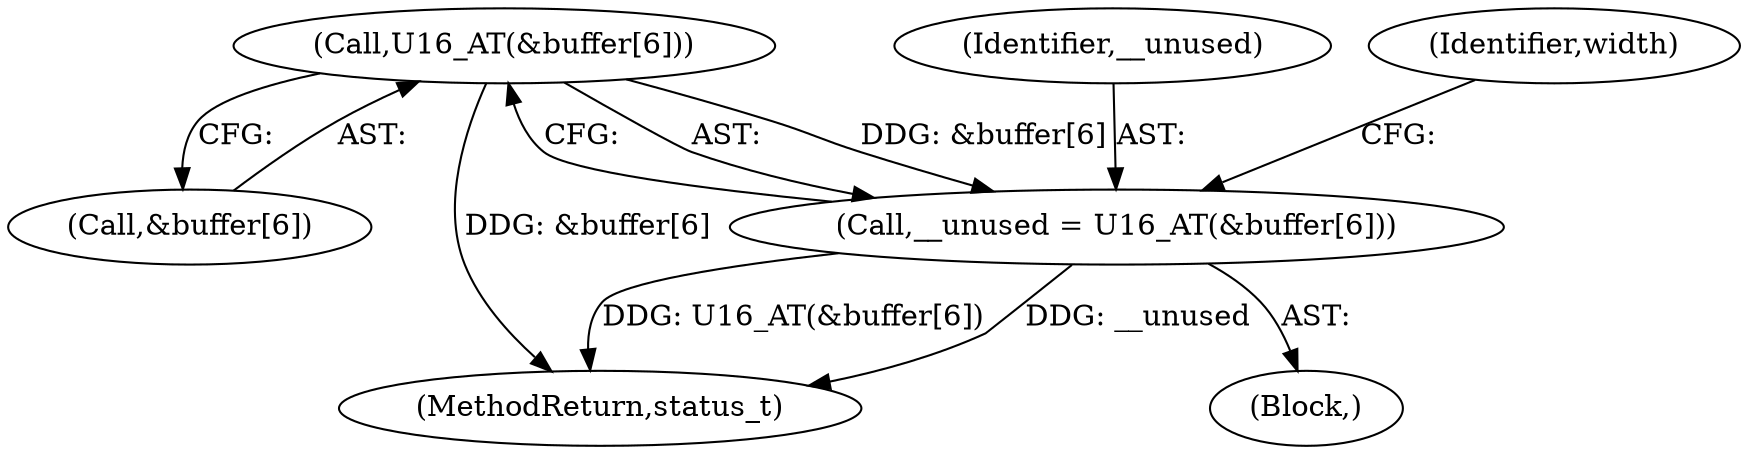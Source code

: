 digraph "0_Android_8a3a2f6ea7defe1a81bb32b3c9f3537f84749b9d@array" {
"1002041" [label="(Call,U16_AT(&buffer[6]))"];
"1002039" [label="(Call,__unused = U16_AT(&buffer[6]))"];
"1002040" [label="(Identifier,__unused)"];
"1002048" [label="(Identifier,width)"];
"1002041" [label="(Call,U16_AT(&buffer[6]))"];
"1002039" [label="(Call,__unused = U16_AT(&buffer[6]))"];
"1002012" [label="(Block,)"];
"1002042" [label="(Call,&buffer[6])"];
"1003903" [label="(MethodReturn,status_t)"];
"1002041" -> "1002039"  [label="AST: "];
"1002041" -> "1002042"  [label="CFG: "];
"1002042" -> "1002041"  [label="AST: "];
"1002039" -> "1002041"  [label="CFG: "];
"1002041" -> "1003903"  [label="DDG: &buffer[6]"];
"1002041" -> "1002039"  [label="DDG: &buffer[6]"];
"1002039" -> "1002012"  [label="AST: "];
"1002040" -> "1002039"  [label="AST: "];
"1002048" -> "1002039"  [label="CFG: "];
"1002039" -> "1003903"  [label="DDG: U16_AT(&buffer[6])"];
"1002039" -> "1003903"  [label="DDG: __unused"];
}
